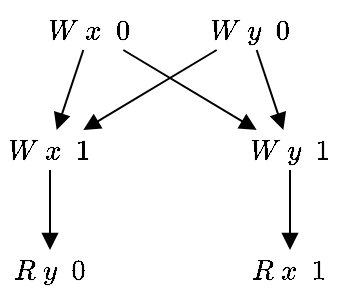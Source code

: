 <mxfile version="20.3.0" type="device"><diagram id="mNoUHbGOBwvOppkUHv0t" name="Page-1"><mxGraphModel dx="1015" dy="549" grid="1" gridSize="10" guides="1" tooltips="1" connect="1" arrows="1" fold="1" page="1" pageScale="1" pageWidth="827" pageHeight="1169" math="1" shadow="0"><root><mxCell id="0"/><mxCell id="1" parent="0"/><mxCell id="zJEQd7Kz57s-8jDpjKCq-1" style="rounded=0;orthogonalLoop=1;jettySize=auto;html=1;endArrow=block;endFill=1;" edge="1" parent="1" source="zJEQd7Kz57s-8jDpjKCq-3" target="zJEQd7Kz57s-8jDpjKCq-10"><mxGeometry relative="1" as="geometry"/></mxCell><mxCell id="zJEQd7Kz57s-8jDpjKCq-2" style="edgeStyle=none;rounded=0;orthogonalLoop=1;jettySize=auto;html=1;endArrow=block;endFill=1;" edge="1" parent="1" source="zJEQd7Kz57s-8jDpjKCq-3" target="zJEQd7Kz57s-8jDpjKCq-12"><mxGeometry relative="1" as="geometry"/></mxCell><mxCell id="zJEQd7Kz57s-8jDpjKCq-3" value="$$W \ x \ \ 0$$" style="text;html=1;strokeColor=none;fillColor=none;align=center;verticalAlign=middle;whiteSpace=wrap;rounded=0;" vertex="1" parent="1"><mxGeometry x="40" y="40" width="50" height="20" as="geometry"/></mxCell><mxCell id="zJEQd7Kz57s-8jDpjKCq-4" style="edgeStyle=none;rounded=0;orthogonalLoop=1;jettySize=auto;html=1;endArrow=block;endFill=1;" edge="1" parent="1" source="zJEQd7Kz57s-8jDpjKCq-7" target="zJEQd7Kz57s-8jDpjKCq-12"><mxGeometry relative="1" as="geometry"/></mxCell><mxCell id="zJEQd7Kz57s-8jDpjKCq-5" style="edgeStyle=none;rounded=0;orthogonalLoop=1;jettySize=auto;html=1;endArrow=block;endFill=1;" edge="1" parent="1" source="zJEQd7Kz57s-8jDpjKCq-7" target="zJEQd7Kz57s-8jDpjKCq-10"><mxGeometry relative="1" as="geometry"/></mxCell><mxCell id="zJEQd7Kz57s-8jDpjKCq-7" value="$$W \ y \ \ 0$$" style="text;html=1;strokeColor=none;fillColor=none;align=center;verticalAlign=middle;whiteSpace=wrap;rounded=0;" vertex="1" parent="1"><mxGeometry x="120" y="40" width="50" height="20" as="geometry"/></mxCell><mxCell id="zJEQd7Kz57s-8jDpjKCq-8" style="edgeStyle=none;rounded=0;orthogonalLoop=1;jettySize=auto;html=1;exitX=0.5;exitY=1;exitDx=0;exitDy=0;endArrow=block;endFill=1;" edge="1" parent="1" source="zJEQd7Kz57s-8jDpjKCq-10" target="zJEQd7Kz57s-8jDpjKCq-13"><mxGeometry relative="1" as="geometry"/></mxCell><mxCell id="zJEQd7Kz57s-8jDpjKCq-10" value="$$W \ x \ \ 1$$" style="text;html=1;strokeColor=none;fillColor=none;align=center;verticalAlign=middle;whiteSpace=wrap;rounded=0;" vertex="1" parent="1"><mxGeometry x="20" y="100" width="50" height="20" as="geometry"/></mxCell><mxCell id="zJEQd7Kz57s-8jDpjKCq-11" style="edgeStyle=none;rounded=0;orthogonalLoop=1;jettySize=auto;html=1;exitX=0.5;exitY=1;exitDx=0;exitDy=0;endArrow=block;endFill=1;" edge="1" parent="1" source="zJEQd7Kz57s-8jDpjKCq-12" target="zJEQd7Kz57s-8jDpjKCq-14"><mxGeometry relative="1" as="geometry"/></mxCell><mxCell id="zJEQd7Kz57s-8jDpjKCq-12" value="$$W \ y \ \ 1$$" style="text;html=1;strokeColor=none;fillColor=none;align=center;verticalAlign=middle;whiteSpace=wrap;rounded=0;" vertex="1" parent="1"><mxGeometry x="140" y="100" width="50" height="20" as="geometry"/></mxCell><mxCell id="zJEQd7Kz57s-8jDpjKCq-13" value="$$R \ y \ \ 0$$" style="text;html=1;strokeColor=none;fillColor=none;align=center;verticalAlign=middle;whiteSpace=wrap;rounded=0;" vertex="1" parent="1"><mxGeometry x="20" y="160" width="50" height="20" as="geometry"/></mxCell><mxCell id="zJEQd7Kz57s-8jDpjKCq-14" value="$$R \ x \ \ 1$$" style="text;html=1;strokeColor=none;fillColor=none;align=center;verticalAlign=middle;whiteSpace=wrap;rounded=0;" vertex="1" parent="1"><mxGeometry x="140" y="160" width="50" height="20" as="geometry"/></mxCell></root></mxGraphModel></diagram></mxfile>